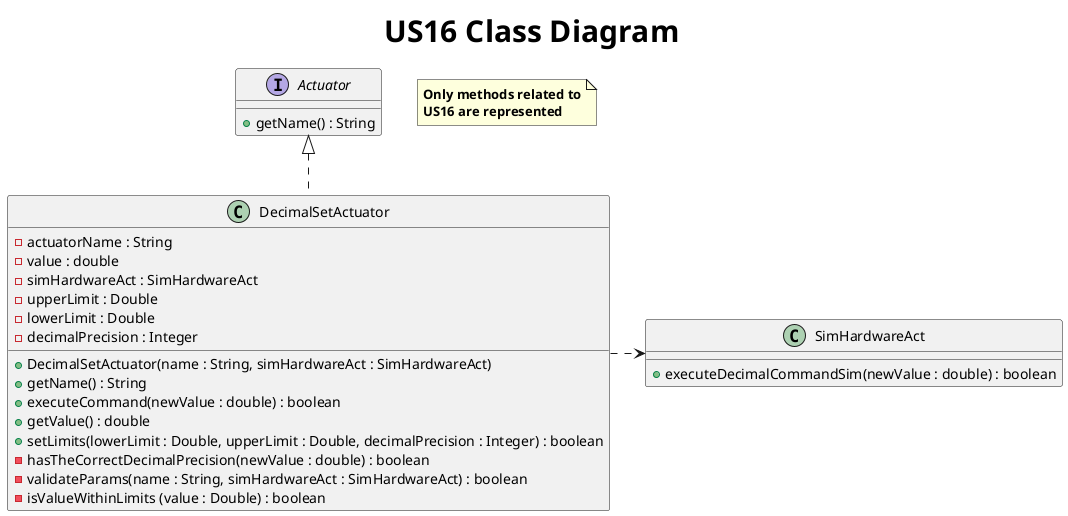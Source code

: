 @startuml
title <size: 30> US16 Class Diagram

note "<b>Only methods related to\n<b>US16 are represented" as 1
interface Actuator {
    + getName() : String
}

class DecimalSetActuator{
    - actuatorName : String
    - value : double
    - simHardwareAct : SimHardwareAct
    - upperLimit : Double
    - lowerLimit : Double
    - decimalPrecision : Integer

    + DecimalSetActuator(name : String, simHardwareAct : SimHardwareAct)
    + getName() : String
    + executeCommand(newValue : double) : boolean
    + getValue() : double
    + setLimits(lowerLimit : Double, upperLimit : Double, decimalPrecision : Integer) : boolean
    - hasTheCorrectDecimalPrecision(newValue : double) : boolean
    - validateParams(name : String, simHardwareAct : SimHardwareAct) : boolean
    - isValueWithinLimits (value : Double) : boolean
}

class SimHardwareAct {
    + executeDecimalCommandSim(newValue : double) : boolean
}

Actuator <|.. DecimalSetActuator
DecimalSetActuator .right.> SimHardwareAct
@enduml
